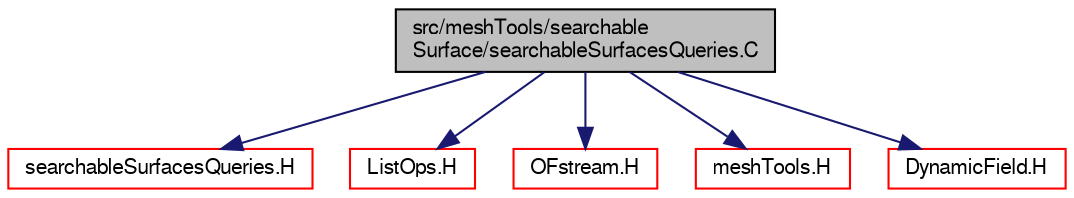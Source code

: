 digraph "src/meshTools/searchableSurface/searchableSurfacesQueries.C"
{
  bgcolor="transparent";
  edge [fontname="FreeSans",fontsize="10",labelfontname="FreeSans",labelfontsize="10"];
  node [fontname="FreeSans",fontsize="10",shape=record];
  Node0 [label="src/meshTools/searchable\lSurface/searchableSurfacesQueries.C",height=0.2,width=0.4,color="black", fillcolor="grey75", style="filled", fontcolor="black"];
  Node0 -> Node1 [color="midnightblue",fontsize="10",style="solid",fontname="FreeSans"];
  Node1 [label="searchableSurfacesQueries.H",height=0.2,width=0.4,color="red",URL="$a07838.html"];
  Node0 -> Node83 [color="midnightblue",fontsize="10",style="solid",fontname="FreeSans"];
  Node83 [label="ListOps.H",height=0.2,width=0.4,color="red",URL="$a08687.html",tooltip="Various functions to operate on Lists. "];
  Node0 -> Node163 [color="midnightblue",fontsize="10",style="solid",fontname="FreeSans"];
  Node163 [label="OFstream.H",height=0.2,width=0.4,color="red",URL="$a09065.html"];
  Node0 -> Node165 [color="midnightblue",fontsize="10",style="solid",fontname="FreeSans"];
  Node165 [label="meshTools.H",height=0.2,width=0.4,color="red",URL="$a07670.html"];
  Node0 -> Node176 [color="midnightblue",fontsize="10",style="solid",fontname="FreeSans"];
  Node176 [label="DynamicField.H",height=0.2,width=0.4,color="red",URL="$a09563.html"];
}
